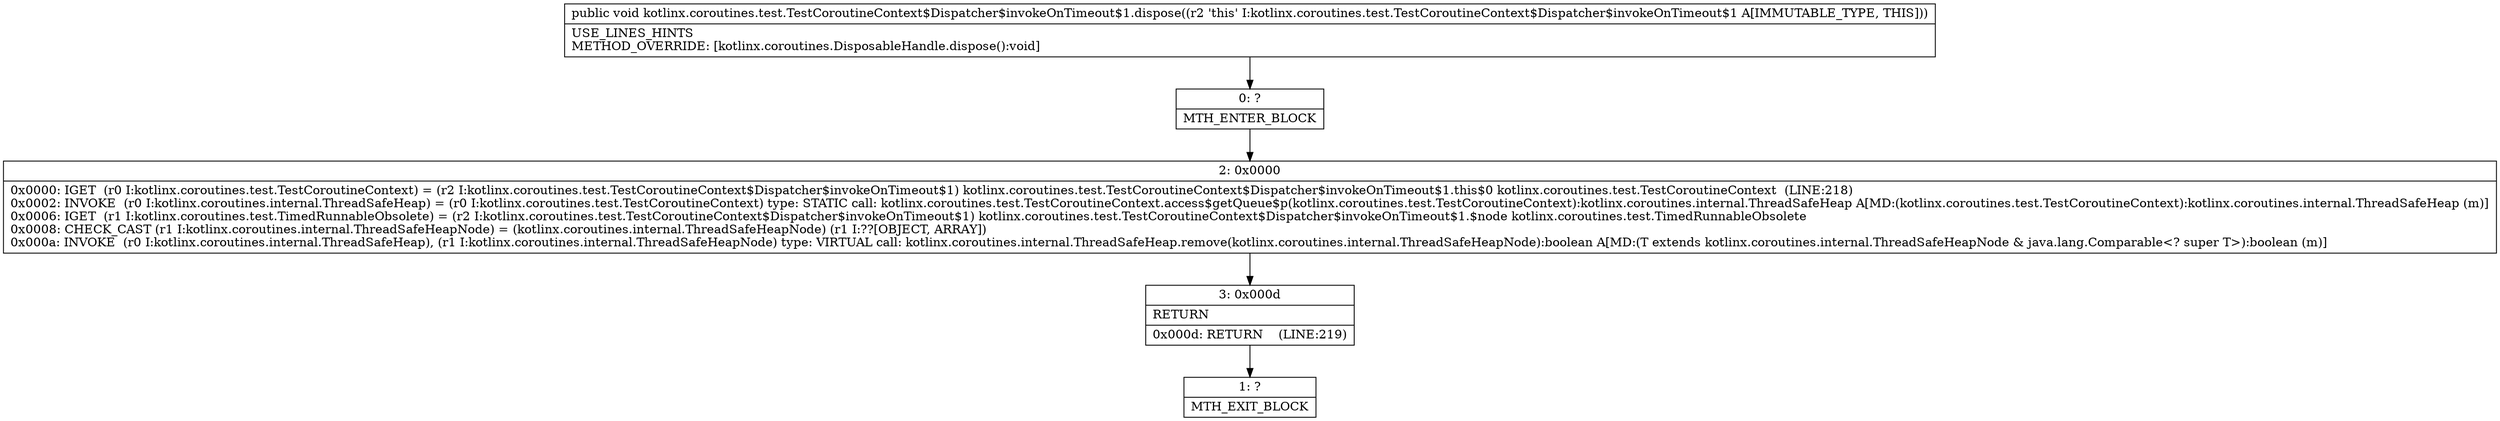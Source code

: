 digraph "CFG forkotlinx.coroutines.test.TestCoroutineContext$Dispatcher$invokeOnTimeout$1.dispose()V" {
Node_0 [shape=record,label="{0\:\ ?|MTH_ENTER_BLOCK\l}"];
Node_2 [shape=record,label="{2\:\ 0x0000|0x0000: IGET  (r0 I:kotlinx.coroutines.test.TestCoroutineContext) = (r2 I:kotlinx.coroutines.test.TestCoroutineContext$Dispatcher$invokeOnTimeout$1) kotlinx.coroutines.test.TestCoroutineContext$Dispatcher$invokeOnTimeout$1.this$0 kotlinx.coroutines.test.TestCoroutineContext  (LINE:218)\l0x0002: INVOKE  (r0 I:kotlinx.coroutines.internal.ThreadSafeHeap) = (r0 I:kotlinx.coroutines.test.TestCoroutineContext) type: STATIC call: kotlinx.coroutines.test.TestCoroutineContext.access$getQueue$p(kotlinx.coroutines.test.TestCoroutineContext):kotlinx.coroutines.internal.ThreadSafeHeap A[MD:(kotlinx.coroutines.test.TestCoroutineContext):kotlinx.coroutines.internal.ThreadSafeHeap (m)]\l0x0006: IGET  (r1 I:kotlinx.coroutines.test.TimedRunnableObsolete) = (r2 I:kotlinx.coroutines.test.TestCoroutineContext$Dispatcher$invokeOnTimeout$1) kotlinx.coroutines.test.TestCoroutineContext$Dispatcher$invokeOnTimeout$1.$node kotlinx.coroutines.test.TimedRunnableObsolete \l0x0008: CHECK_CAST (r1 I:kotlinx.coroutines.internal.ThreadSafeHeapNode) = (kotlinx.coroutines.internal.ThreadSafeHeapNode) (r1 I:??[OBJECT, ARRAY]) \l0x000a: INVOKE  (r0 I:kotlinx.coroutines.internal.ThreadSafeHeap), (r1 I:kotlinx.coroutines.internal.ThreadSafeHeapNode) type: VIRTUAL call: kotlinx.coroutines.internal.ThreadSafeHeap.remove(kotlinx.coroutines.internal.ThreadSafeHeapNode):boolean A[MD:(T extends kotlinx.coroutines.internal.ThreadSafeHeapNode & java.lang.Comparable\<? super T\>):boolean (m)]\l}"];
Node_3 [shape=record,label="{3\:\ 0x000d|RETURN\l|0x000d: RETURN    (LINE:219)\l}"];
Node_1 [shape=record,label="{1\:\ ?|MTH_EXIT_BLOCK\l}"];
MethodNode[shape=record,label="{public void kotlinx.coroutines.test.TestCoroutineContext$Dispatcher$invokeOnTimeout$1.dispose((r2 'this' I:kotlinx.coroutines.test.TestCoroutineContext$Dispatcher$invokeOnTimeout$1 A[IMMUTABLE_TYPE, THIS]))  | USE_LINES_HINTS\lMETHOD_OVERRIDE: [kotlinx.coroutines.DisposableHandle.dispose():void]\l}"];
MethodNode -> Node_0;Node_0 -> Node_2;
Node_2 -> Node_3;
Node_3 -> Node_1;
}

